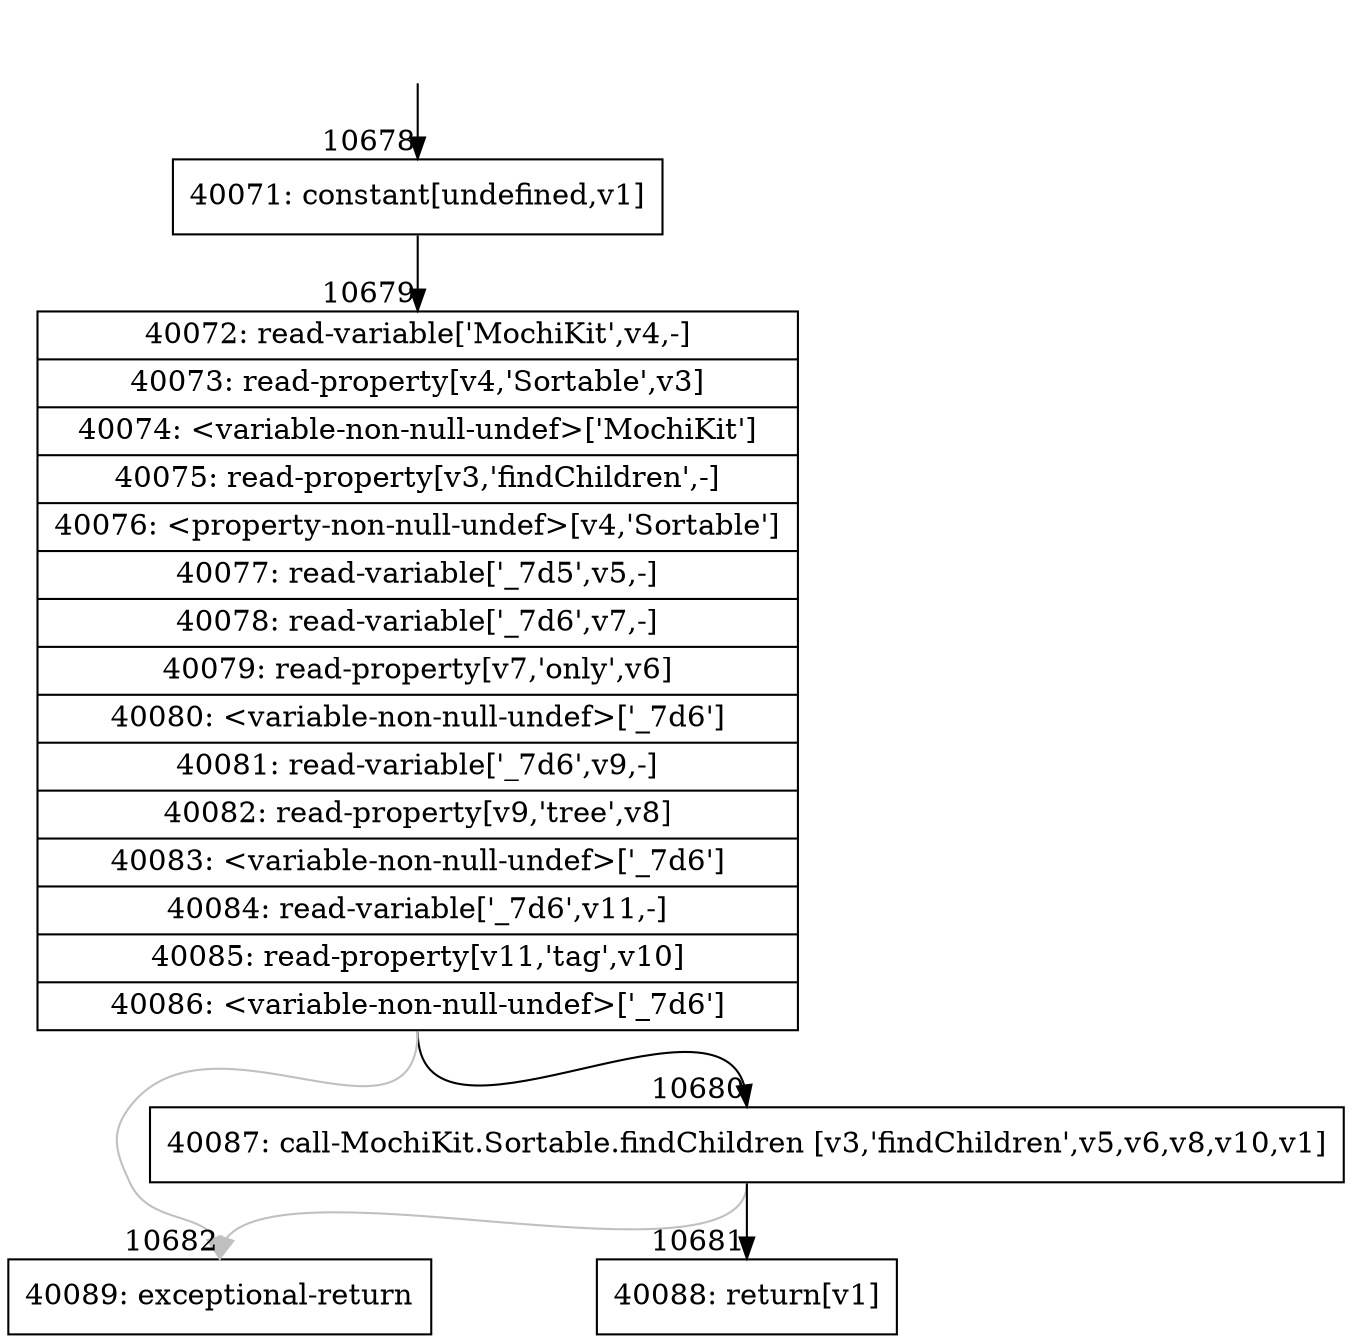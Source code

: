 digraph {
rankdir="TD"
BB_entry758[shape=none,label=""];
BB_entry758 -> BB10678 [tailport=s, headport=n, headlabel="    10678"]
BB10678 [shape=record label="{40071: constant[undefined,v1]}" ] 
BB10678 -> BB10679 [tailport=s, headport=n, headlabel="      10679"]
BB10679 [shape=record label="{40072: read-variable['MochiKit',v4,-]|40073: read-property[v4,'Sortable',v3]|40074: \<variable-non-null-undef\>['MochiKit']|40075: read-property[v3,'findChildren',-]|40076: \<property-non-null-undef\>[v4,'Sortable']|40077: read-variable['_7d5',v5,-]|40078: read-variable['_7d6',v7,-]|40079: read-property[v7,'only',v6]|40080: \<variable-non-null-undef\>['_7d6']|40081: read-variable['_7d6',v9,-]|40082: read-property[v9,'tree',v8]|40083: \<variable-non-null-undef\>['_7d6']|40084: read-variable['_7d6',v11,-]|40085: read-property[v11,'tag',v10]|40086: \<variable-non-null-undef\>['_7d6']}" ] 
BB10679 -> BB10680 [tailport=s, headport=n, headlabel="      10680"]
BB10679 -> BB10682 [tailport=s, headport=n, color=gray, headlabel="      10682"]
BB10680 [shape=record label="{40087: call-MochiKit.Sortable.findChildren [v3,'findChildren',v5,v6,v8,v10,v1]}" ] 
BB10680 -> BB10681 [tailport=s, headport=n, headlabel="      10681"]
BB10680 -> BB10682 [tailport=s, headport=n, color=gray]
BB10681 [shape=record label="{40088: return[v1]}" ] 
BB10682 [shape=record label="{40089: exceptional-return}" ] 
//#$~ 7492
}
